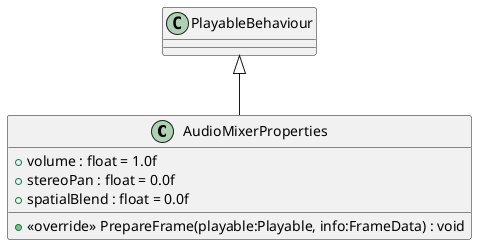 @startuml
class AudioMixerProperties {
    + volume : float = 1.0f
    + stereoPan : float = 0.0f
    + spatialBlend : float = 0.0f
    + <<override>> PrepareFrame(playable:Playable, info:FrameData) : void
}
PlayableBehaviour <|-- AudioMixerProperties
@enduml

